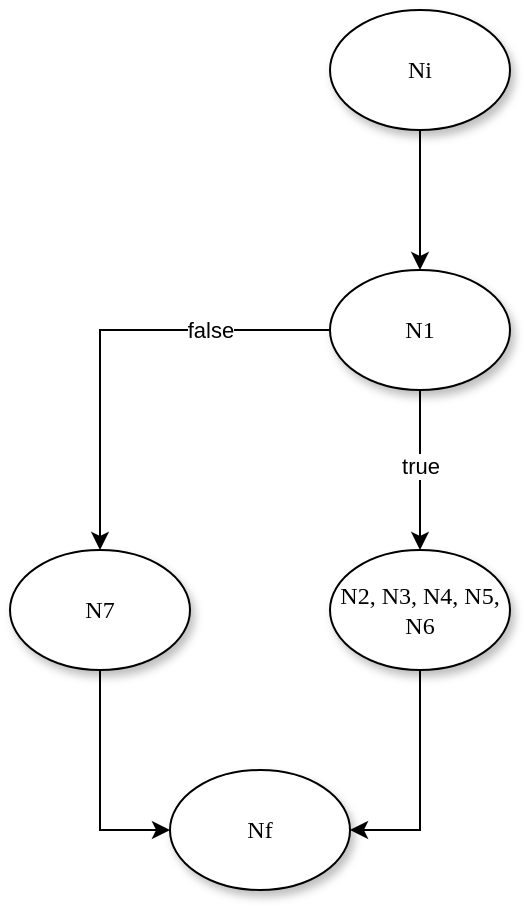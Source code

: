 <mxfile version="22.1.8" type="device">
  <diagram name="Page-1" id="42789a77-a242-8287-6e28-9cd8cfd52e62">
    <mxGraphModel dx="920" dy="761" grid="1" gridSize="10" guides="1" tooltips="1" connect="1" arrows="1" fold="1" page="1" pageScale="1" pageWidth="1100" pageHeight="850" background="none" math="0" shadow="0">
      <root>
        <mxCell id="0" />
        <mxCell id="1" parent="0" />
        <mxCell id="GMt-ye5gc53pS2L6aItx-1" style="edgeStyle=orthogonalEdgeStyle;rounded=0;orthogonalLoop=1;jettySize=auto;html=1;" edge="1" parent="1" source="1ea317790d2ca983-1">
          <mxGeometry relative="1" as="geometry">
            <mxPoint x="495" y="210" as="targetPoint" />
          </mxGeometry>
        </mxCell>
        <mxCell id="1ea317790d2ca983-1" value="Ni" style="ellipse;whiteSpace=wrap;html=1;rounded=0;shadow=1;comic=0;labelBackgroundColor=none;strokeWidth=1;fontFamily=Verdana;fontSize=12;align=center;" parent="1" vertex="1">
          <mxGeometry x="450" y="80" width="90" height="60" as="geometry" />
        </mxCell>
        <mxCell id="GMt-ye5gc53pS2L6aItx-6" style="edgeStyle=orthogonalEdgeStyle;rounded=0;orthogonalLoop=1;jettySize=auto;html=1;entryX=0.5;entryY=0;entryDx=0;entryDy=0;" edge="1" parent="1" source="GMt-ye5gc53pS2L6aItx-3" target="GMt-ye5gc53pS2L6aItx-8">
          <mxGeometry relative="1" as="geometry">
            <mxPoint x="270" y="240" as="targetPoint" />
          </mxGeometry>
        </mxCell>
        <mxCell id="GMt-ye5gc53pS2L6aItx-7" value="false" style="edgeLabel;html=1;align=center;verticalAlign=middle;resizable=0;points=[];" vertex="1" connectable="0" parent="GMt-ye5gc53pS2L6aItx-6">
          <mxGeometry x="0.285" y="2" relative="1" as="geometry">
            <mxPoint x="53" y="-30" as="offset" />
          </mxGeometry>
        </mxCell>
        <mxCell id="GMt-ye5gc53pS2L6aItx-15" style="edgeStyle=orthogonalEdgeStyle;rounded=0;orthogonalLoop=1;jettySize=auto;html=1;entryX=0.5;entryY=0;entryDx=0;entryDy=0;" edge="1" parent="1" source="GMt-ye5gc53pS2L6aItx-3" target="GMt-ye5gc53pS2L6aItx-10">
          <mxGeometry relative="1" as="geometry" />
        </mxCell>
        <mxCell id="GMt-ye5gc53pS2L6aItx-16" value="true" style="edgeLabel;html=1;align=center;verticalAlign=middle;resizable=0;points=[];" vertex="1" connectable="0" parent="GMt-ye5gc53pS2L6aItx-15">
          <mxGeometry x="-0.054" relative="1" as="geometry">
            <mxPoint as="offset" />
          </mxGeometry>
        </mxCell>
        <mxCell id="GMt-ye5gc53pS2L6aItx-3" value="N1" style="ellipse;whiteSpace=wrap;html=1;rounded=0;shadow=1;comic=0;labelBackgroundColor=none;strokeWidth=1;fontFamily=Verdana;fontSize=12;align=center;" vertex="1" parent="1">
          <mxGeometry x="450" y="210" width="90" height="60" as="geometry" />
        </mxCell>
        <mxCell id="GMt-ye5gc53pS2L6aItx-20" style="edgeStyle=orthogonalEdgeStyle;rounded=0;orthogonalLoop=1;jettySize=auto;html=1;entryX=0;entryY=0.5;entryDx=0;entryDy=0;" edge="1" parent="1" source="GMt-ye5gc53pS2L6aItx-8" target="GMt-ye5gc53pS2L6aItx-18">
          <mxGeometry relative="1" as="geometry" />
        </mxCell>
        <mxCell id="GMt-ye5gc53pS2L6aItx-8" value="N7" style="ellipse;whiteSpace=wrap;html=1;rounded=0;shadow=1;comic=0;labelBackgroundColor=none;strokeWidth=1;fontFamily=Verdana;fontSize=12;align=center;" vertex="1" parent="1">
          <mxGeometry x="290" y="350" width="90" height="60" as="geometry" />
        </mxCell>
        <mxCell id="GMt-ye5gc53pS2L6aItx-19" style="edgeStyle=orthogonalEdgeStyle;rounded=0;orthogonalLoop=1;jettySize=auto;html=1;entryX=1;entryY=0.5;entryDx=0;entryDy=0;" edge="1" parent="1" source="GMt-ye5gc53pS2L6aItx-10" target="GMt-ye5gc53pS2L6aItx-18">
          <mxGeometry relative="1" as="geometry" />
        </mxCell>
        <mxCell id="GMt-ye5gc53pS2L6aItx-10" value="N2, N3, N4, N5, N6" style="ellipse;whiteSpace=wrap;html=1;rounded=0;shadow=1;comic=0;labelBackgroundColor=none;strokeWidth=1;fontFamily=Verdana;fontSize=12;align=center;" vertex="1" parent="1">
          <mxGeometry x="450" y="350" width="90" height="60" as="geometry" />
        </mxCell>
        <mxCell id="GMt-ye5gc53pS2L6aItx-18" value="Nf" style="ellipse;whiteSpace=wrap;html=1;rounded=0;shadow=1;comic=0;labelBackgroundColor=none;strokeWidth=1;fontFamily=Verdana;fontSize=12;align=center;" vertex="1" parent="1">
          <mxGeometry x="370" y="460" width="90" height="60" as="geometry" />
        </mxCell>
      </root>
    </mxGraphModel>
  </diagram>
</mxfile>
